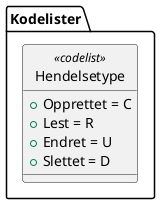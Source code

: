 @startuml
skinparam nodesep 100
hide circle
class Kodelister.Hendelsetype <<codelist>> {
  +Opprettet = C
  +Lest = R
  +Endret = U
  +Slettet = D
}
@enduml
